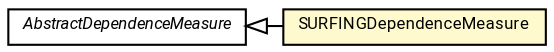 #!/usr/local/bin/dot
#
# Class diagram 
# Generated by UMLGraph version R5_7_2-60-g0e99a6 (http://www.spinellis.gr/umlgraph/)
#

digraph G {
	graph [fontnames="svg"]
	edge [fontname="Roboto",fontsize=7,labelfontname="Roboto",labelfontsize=7,color="black"];
	node [fontname="Roboto",fontcolor="black",fontsize=8,shape=plaintext,margin=0,width=0,height=0];
	nodesep=0.15;
	ranksep=0.25;
	rankdir=LR;
	// de.lmu.ifi.dbs.elki.math.statistics.dependence.AbstractDependenceMeasure
	c9033307 [label=<<table title="de.lmu.ifi.dbs.elki.math.statistics.dependence.AbstractDependenceMeasure" border="0" cellborder="1" cellspacing="0" cellpadding="2" href="AbstractDependenceMeasure.html" target="_parent">
		<tr><td><table border="0" cellspacing="0" cellpadding="1">
		<tr><td align="center" balign="center"> <font face="Roboto"><i>AbstractDependenceMeasure</i></font> </td></tr>
		</table></td></tr>
		</table>>, URL="AbstractDependenceMeasure.html"];
	// de.lmu.ifi.dbs.elki.math.statistics.dependence.SURFINGDependenceMeasure
	c9033308 [label=<<table title="de.lmu.ifi.dbs.elki.math.statistics.dependence.SURFINGDependenceMeasure" border="0" cellborder="1" cellspacing="0" cellpadding="2" bgcolor="lemonChiffon" href="SURFINGDependenceMeasure.html" target="_parent">
		<tr><td><table border="0" cellspacing="0" cellpadding="1">
		<tr><td align="center" balign="center"> <font face="Roboto">SURFINGDependenceMeasure</font> </td></tr>
		</table></td></tr>
		</table>>, URL="SURFINGDependenceMeasure.html"];
	// de.lmu.ifi.dbs.elki.math.statistics.dependence.SURFINGDependenceMeasure extends de.lmu.ifi.dbs.elki.math.statistics.dependence.AbstractDependenceMeasure
	c9033307 -> c9033308 [arrowtail=empty,dir=back,weight=10];
}

